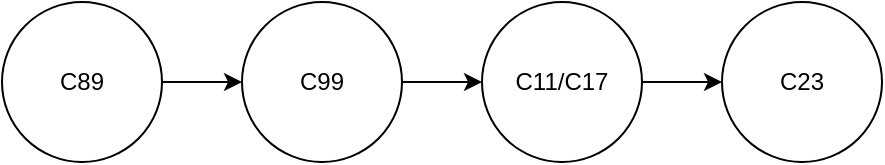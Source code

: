 <mxfile version="14.9.6" type="device" pages="4"><diagram id="qxhEv7hFu9sTm8Byu4OT" name="Graph migration"><mxGraphModel dx="813" dy="470" grid="1" gridSize="10" guides="1" tooltips="1" connect="1" arrows="1" fold="1" page="1" pageScale="1" pageWidth="827" pageHeight="1169" math="0" shadow="0"><root><mxCell id="0"/><mxCell id="1" parent="0"/><mxCell id="dCVeNk3piVQhi_GrdQOq-5" style="rounded=0;orthogonalLoop=1;jettySize=auto;html=1;exitX=1;exitY=0.5;exitDx=0;exitDy=0;edgeStyle=orthogonalEdgeStyle;curved=1;" parent="1" source="dCVeNk3piVQhi_GrdQOq-2" target="dCVeNk3piVQhi_GrdQOq-3" edge="1"><mxGeometry relative="1" as="geometry"/></mxCell><mxCell id="XHExHs8NeanBiATYW3P2-1" style="edgeStyle=orthogonalEdgeStyle;rounded=0;orthogonalLoop=1;jettySize=auto;html=1;entryX=0;entryY=0.5;entryDx=0;entryDy=0;" edge="1" parent="1" source="dCVeNk3piVQhi_GrdQOq-1" target="dCVeNk3piVQhi_GrdQOq-2"><mxGeometry relative="1" as="geometry"/></mxCell><mxCell id="dCVeNk3piVQhi_GrdQOq-1" value="С89" style="ellipse;whiteSpace=wrap;html=1;aspect=fixed;" parent="1" vertex="1"><mxGeometry x="80" y="160" width="80" height="80" as="geometry"/></mxCell><mxCell id="dCVeNk3piVQhi_GrdQOq-2" value="C99" style="ellipse;whiteSpace=wrap;html=1;aspect=fixed;" parent="1" vertex="1"><mxGeometry x="200" y="160" width="80" height="80" as="geometry"/></mxCell><mxCell id="dCVeNk3piVQhi_GrdQOq-7" style="edgeStyle=orthogonalEdgeStyle;curved=1;rounded=0;orthogonalLoop=1;jettySize=auto;html=1;exitX=1;exitY=0.5;exitDx=0;exitDy=0;" parent="1" source="dCVeNk3piVQhi_GrdQOq-3" target="dCVeNk3piVQhi_GrdQOq-4" edge="1"><mxGeometry relative="1" as="geometry"/></mxCell><mxCell id="dCVeNk3piVQhi_GrdQOq-3" value="C11/C17" style="ellipse;whiteSpace=wrap;html=1;aspect=fixed;" parent="1" vertex="1"><mxGeometry x="320" y="160" width="80" height="80" as="geometry"/></mxCell><mxCell id="dCVeNk3piVQhi_GrdQOq-4" value="C23" style="ellipse;whiteSpace=wrap;html=1;aspect=fixed;" parent="1" vertex="1"><mxGeometry x="440" y="160" width="80" height="80" as="geometry"/></mxCell></root></mxGraphModel></diagram><diagram id="g5NbAc2O2AmT6pJaqU9v" name="AST"><mxGraphModel dx="1422" dy="657" grid="1" gridSize="10" guides="1" tooltips="1" connect="1" arrows="1" fold="1" page="1" pageScale="1" pageWidth="827" pageHeight="1169" math="0" shadow="0"><root><mxCell id="N_dcHW7jsAS4zwbAZtaS-0"/><mxCell id="N_dcHW7jsAS4zwbAZtaS-1" parent="N_dcHW7jsAS4zwbAZtaS-0"/><mxCell id="UJkn79Cu74rtY8CK2WCj-2" style="rounded=0;orthogonalLoop=1;jettySize=auto;html=1;entryX=0.5;entryY=0;entryDx=0;entryDy=0;" parent="N_dcHW7jsAS4zwbAZtaS-1" source="UJkn79Cu74rtY8CK2WCj-0" target="UJkn79Cu74rtY8CK2WCj-1" edge="1"><mxGeometry relative="1" as="geometry"/></mxCell><mxCell id="UJkn79Cu74rtY8CK2WCj-4" style="edgeStyle=none;rounded=0;orthogonalLoop=1;jettySize=auto;html=1;entryX=0.5;entryY=0;entryDx=0;entryDy=0;" parent="N_dcHW7jsAS4zwbAZtaS-1" source="UJkn79Cu74rtY8CK2WCj-0" target="UJkn79Cu74rtY8CK2WCj-3" edge="1"><mxGeometry relative="1" as="geometry"/></mxCell><mxCell id="UJkn79Cu74rtY8CK2WCj-0" value="&lt;b&gt;&lt;font style=&quot;font-size: 10px&quot;&gt;FuncDecl&lt;/font&gt;&lt;/b&gt;&lt;br&gt;&lt;br&gt;void func()" style="ellipse;whiteSpace=wrap;html=1;aspect=fixed;" parent="N_dcHW7jsAS4zwbAZtaS-1" vertex="1"><mxGeometry x="120" y="40" width="80" height="80" as="geometry"/></mxCell><mxCell id="UJkn79Cu74rtY8CK2WCj-1" value="&lt;b style=&quot;font-size: 10px&quot;&gt;ParamValDecl&lt;br&gt;&lt;/b&gt;&lt;br&gt;()" style="ellipse;whiteSpace=wrap;html=1;aspect=fixed;" parent="N_dcHW7jsAS4zwbAZtaS-1" vertex="1"><mxGeometry x="70" y="160" width="80" height="80" as="geometry"/></mxCell><mxCell id="UJkn79Cu74rtY8CK2WCj-6" style="edgeStyle=none;rounded=0;orthogonalLoop=1;jettySize=auto;html=1;" parent="N_dcHW7jsAS4zwbAZtaS-1" source="UJkn79Cu74rtY8CK2WCj-3" target="UJkn79Cu74rtY8CK2WCj-5" edge="1"><mxGeometry relative="1" as="geometry"/></mxCell><mxCell id="UJkn79Cu74rtY8CK2WCj-3" value="&lt;b&gt;&lt;font style=&quot;font-size: 10px&quot;&gt;FuncBody&lt;/font&gt;&lt;/b&gt;&lt;br&gt;&lt;br&gt;{...}" style="ellipse;whiteSpace=wrap;html=1;aspect=fixed;" parent="N_dcHW7jsAS4zwbAZtaS-1" vertex="1"><mxGeometry x="170" y="160" width="80" height="80" as="geometry"/></mxCell><mxCell id="UJkn79Cu74rtY8CK2WCj-5" value="..." style="ellipse;whiteSpace=wrap;html=1;aspect=fixed;" parent="N_dcHW7jsAS4zwbAZtaS-1" vertex="1"><mxGeometry x="210" y="280" width="80" height="80" as="geometry"/></mxCell></root></mxGraphModel></diagram><diagram id="7oPtCZOHQI6a18TkkeMB" name="Modified AST"><mxGraphModel dx="1422" dy="714" grid="1" gridSize="10" guides="1" tooltips="1" connect="1" arrows="1" fold="1" page="1" pageScale="1" pageWidth="827" pageHeight="1169" math="0" shadow="0"><root><mxCell id="6VEQCsh5oHS0Viz74_Qn-0"/><mxCell id="6VEQCsh5oHS0Viz74_Qn-1" parent="6VEQCsh5oHS0Viz74_Qn-0"/><mxCell id="6VEQCsh5oHS0Viz74_Qn-2" style="rounded=0;orthogonalLoop=1;jettySize=auto;html=1;entryX=0.5;entryY=0;entryDx=0;entryDy=0;" parent="6VEQCsh5oHS0Viz74_Qn-1" source="6VEQCsh5oHS0Viz74_Qn-4" target="6VEQCsh5oHS0Viz74_Qn-5" edge="1"><mxGeometry relative="1" as="geometry"/></mxCell><mxCell id="6VEQCsh5oHS0Viz74_Qn-3" style="edgeStyle=none;rounded=0;orthogonalLoop=1;jettySize=auto;html=1;entryX=0.5;entryY=0;entryDx=0;entryDy=0;" parent="6VEQCsh5oHS0Viz74_Qn-1" source="6VEQCsh5oHS0Viz74_Qn-4" target="6VEQCsh5oHS0Viz74_Qn-7" edge="1"><mxGeometry relative="1" as="geometry"/></mxCell><mxCell id="6VEQCsh5oHS0Viz74_Qn-4" value="&lt;b&gt;&lt;font style=&quot;font-size: 10px&quot;&gt;FuncDecl&lt;/font&gt;&lt;/b&gt;&lt;br&gt;&lt;br&gt;void func()" style="ellipse;whiteSpace=wrap;html=1;aspect=fixed;" parent="6VEQCsh5oHS0Viz74_Qn-1" vertex="1"><mxGeometry x="120" y="40" width="80" height="80" as="geometry"/></mxCell><mxCell id="6VEQCsh5oHS0Viz74_Qn-5" value="&lt;b style=&quot;font-size: 10px&quot;&gt;ParamValDecl&lt;br&gt;&lt;/b&gt;&lt;br&gt;(void)" style="ellipse;whiteSpace=wrap;html=1;aspect=fixed;fillColor=#fff2cc;strokeColor=#d6b656;" parent="6VEQCsh5oHS0Viz74_Qn-1" vertex="1"><mxGeometry x="70" y="160" width="80" height="80" as="geometry"/></mxCell><mxCell id="6VEQCsh5oHS0Viz74_Qn-6" style="edgeStyle=none;rounded=0;orthogonalLoop=1;jettySize=auto;html=1;" parent="6VEQCsh5oHS0Viz74_Qn-1" source="6VEQCsh5oHS0Viz74_Qn-7" target="6VEQCsh5oHS0Viz74_Qn-8" edge="1"><mxGeometry relative="1" as="geometry"/></mxCell><mxCell id="6VEQCsh5oHS0Viz74_Qn-7" value="&lt;b&gt;&lt;font style=&quot;font-size: 10px&quot;&gt;FuncBody&lt;/font&gt;&lt;/b&gt;&lt;br&gt;&lt;br&gt;{...}" style="ellipse;whiteSpace=wrap;html=1;aspect=fixed;" parent="6VEQCsh5oHS0Viz74_Qn-1" vertex="1"><mxGeometry x="170" y="160" width="80" height="80" as="geometry"/></mxCell><mxCell id="6VEQCsh5oHS0Viz74_Qn-8" value="..." style="ellipse;whiteSpace=wrap;html=1;aspect=fixed;" parent="6VEQCsh5oHS0Viz74_Qn-1" vertex="1"><mxGeometry x="210" y="280" width="80" height="80" as="geometry"/></mxCell></root></mxGraphModel></diagram><diagram id="0bP-0JYu7GpO_PI-3Had" name="Transcompiler scheme"><mxGraphModel dx="1422" dy="714" grid="1" gridSize="10" guides="1" tooltips="1" connect="1" arrows="1" fold="1" page="1" pageScale="1" pageWidth="827" pageHeight="1169" math="0" shadow="0"><root><mxCell id="dXgsXsJKwVnR_nHbB_Wm-0"/><mxCell id="dXgsXsJKwVnR_nHbB_Wm-1" parent="dXgsXsJKwVnR_nHbB_Wm-0"/></root></mxGraphModel></diagram></mxfile>